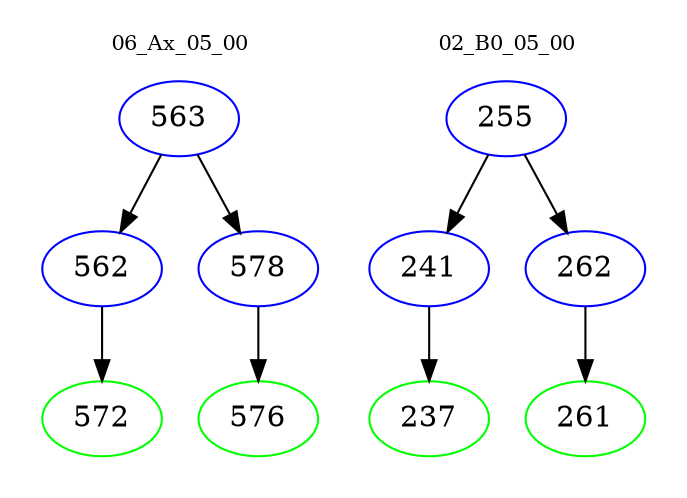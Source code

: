 digraph{
subgraph cluster_0 {
color = white
label = "06_Ax_05_00";
fontsize=10;
T0_563 [label="563", color="blue"]
T0_563 -> T0_562 [color="black"]
T0_562 [label="562", color="blue"]
T0_562 -> T0_572 [color="black"]
T0_572 [label="572", color="green"]
T0_563 -> T0_578 [color="black"]
T0_578 [label="578", color="blue"]
T0_578 -> T0_576 [color="black"]
T0_576 [label="576", color="green"]
}
subgraph cluster_1 {
color = white
label = "02_B0_05_00";
fontsize=10;
T1_255 [label="255", color="blue"]
T1_255 -> T1_241 [color="black"]
T1_241 [label="241", color="blue"]
T1_241 -> T1_237 [color="black"]
T1_237 [label="237", color="green"]
T1_255 -> T1_262 [color="black"]
T1_262 [label="262", color="blue"]
T1_262 -> T1_261 [color="black"]
T1_261 [label="261", color="green"]
}
}
